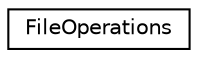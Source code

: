 digraph "Graphical Class Hierarchy"
{
 // LATEX_PDF_SIZE
  edge [fontname="Helvetica",fontsize="10",labelfontname="Helvetica",labelfontsize="10"];
  node [fontname="Helvetica",fontsize="10",shape=record];
  rankdir="LR";
  Node0 [label="FileOperations",height=0.2,width=0.4,color="black", fillcolor="white", style="filled",URL="$classFileOperations.html",tooltip=" "];
}
